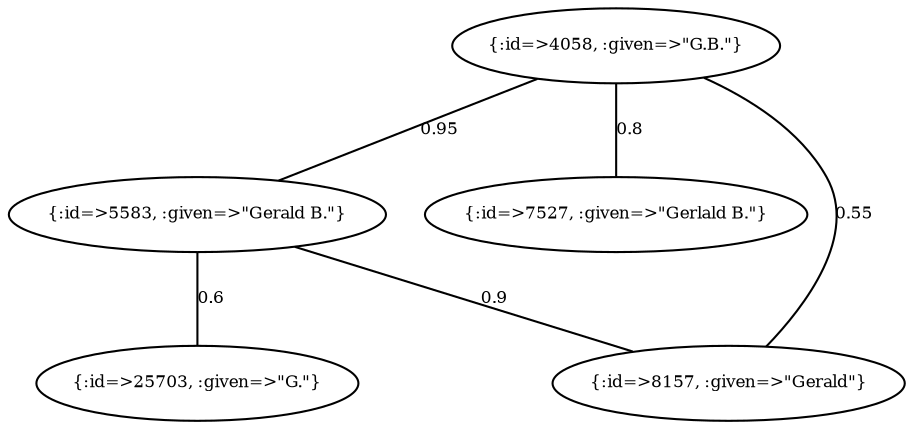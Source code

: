 graph Collector__WeightedGraph {
    "{:id=>4058, :given=>\"G.B.\"}" [
        fontsize = 8,
        label = "{:id=>4058, :given=>\"G.B.\"}"
    ]

    "{:id=>5583, :given=>\"Gerald B.\"}" [
        fontsize = 8,
        label = "{:id=>5583, :given=>\"Gerald B.\"}"
    ]

    "{:id=>7527, :given=>\"Gerlald B.\"}" [
        fontsize = 8,
        label = "{:id=>7527, :given=>\"Gerlald B.\"}"
    ]

    "{:id=>8157, :given=>\"Gerald\"}" [
        fontsize = 8,
        label = "{:id=>8157, :given=>\"Gerald\"}"
    ]

    "{:id=>25703, :given=>\"G.\"}" [
        fontsize = 8,
        label = "{:id=>25703, :given=>\"G.\"}"
    ]

    "{:id=>4058, :given=>\"G.B.\"}" -- "{:id=>5583, :given=>\"Gerald B.\"}" [
        fontsize = 8,
        label = 0.95
    ]

    "{:id=>4058, :given=>\"G.B.\"}" -- "{:id=>7527, :given=>\"Gerlald B.\"}" [
        fontsize = 8,
        label = 0.8
    ]

    "{:id=>4058, :given=>\"G.B.\"}" -- "{:id=>8157, :given=>\"Gerald\"}" [
        fontsize = 8,
        label = 0.55
    ]

    "{:id=>5583, :given=>\"Gerald B.\"}" -- "{:id=>8157, :given=>\"Gerald\"}" [
        fontsize = 8,
        label = 0.9
    ]

    "{:id=>5583, :given=>\"Gerald B.\"}" -- "{:id=>25703, :given=>\"G.\"}" [
        fontsize = 8,
        label = 0.6
    ]
}
